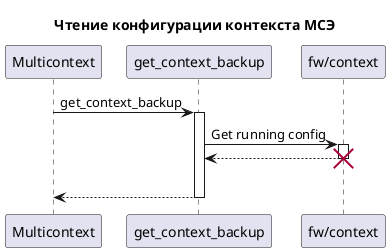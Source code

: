 @startuml 

title Чтение конфигурации контекста МСЭ 

participant Multicontext order 10
participant get_context_backup order 20
participant "fw/context" order 40

Multicontext -> get_context_backup : get_context_backup
activate get_context_backup 

get_context_backup -> "fw/context" : Get running config
activate "fw/context"
get_context_backup <-- "fw/context" 
destroy "fw/context"
|||
get_context_backup --> Multicontext 

deactivate get_context_backup
@enduml
